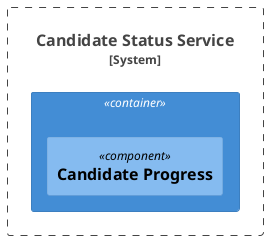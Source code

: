 @startuml 

!include <C4/C4_Component>

System_Boundary(candidateServiceAlias, "Candidate Status Service") {
    Container(canidateServiceContainer, "","", "") {
        Component(candidateComponentAlias,"Candidate Progress") 
    }
} 
@enduml